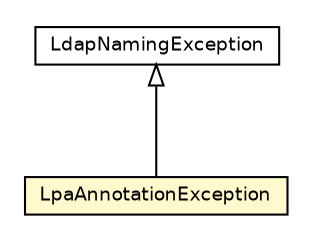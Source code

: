 #!/usr/local/bin/dot
#
# Class diagram 
# Generated by UmlGraph version 4.6 (http://www.spinellis.gr/sw/umlgraph)
#

digraph G {
	edge [fontname="Helvetica",fontsize=10,labelfontname="Helvetica",labelfontsize=10];
	node [fontname="Helvetica",fontsize=10,shape=plaintext];
	// ca.tnt.ldaputils.exception.LpaAnnotationException
	c506 [label=<<table border="0" cellborder="1" cellspacing="0" cellpadding="2" port="p" bgcolor="lemonChiffon" href="./LpaAnnotationException.html">
		<tr><td><table border="0" cellspacing="0" cellpadding="1">
			<tr><td> LpaAnnotationException </td></tr>
		</table></td></tr>
		</table>>, fontname="Helvetica", fontcolor="black", fontsize=9.0];
	// ca.tnt.ldaputils.exception.LdapNamingException
	c507 [label=<<table border="0" cellborder="1" cellspacing="0" cellpadding="2" port="p" href="./LdapNamingException.html">
		<tr><td><table border="0" cellspacing="0" cellpadding="1">
			<tr><td> LdapNamingException </td></tr>
		</table></td></tr>
		</table>>, fontname="Helvetica", fontcolor="black", fontsize=9.0];
	//ca.tnt.ldaputils.exception.LpaAnnotationException extends ca.tnt.ldaputils.exception.LdapNamingException
	c507:p -> c506:p [dir=back,arrowtail=empty];
}

